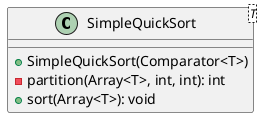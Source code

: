 @startuml

    class SimpleQuickSort<T> {
        +SimpleQuickSort(Comparator<T>)
        -partition(Array<T>, int, int): int
        +sort(Array<T>): void
    }

@enduml
